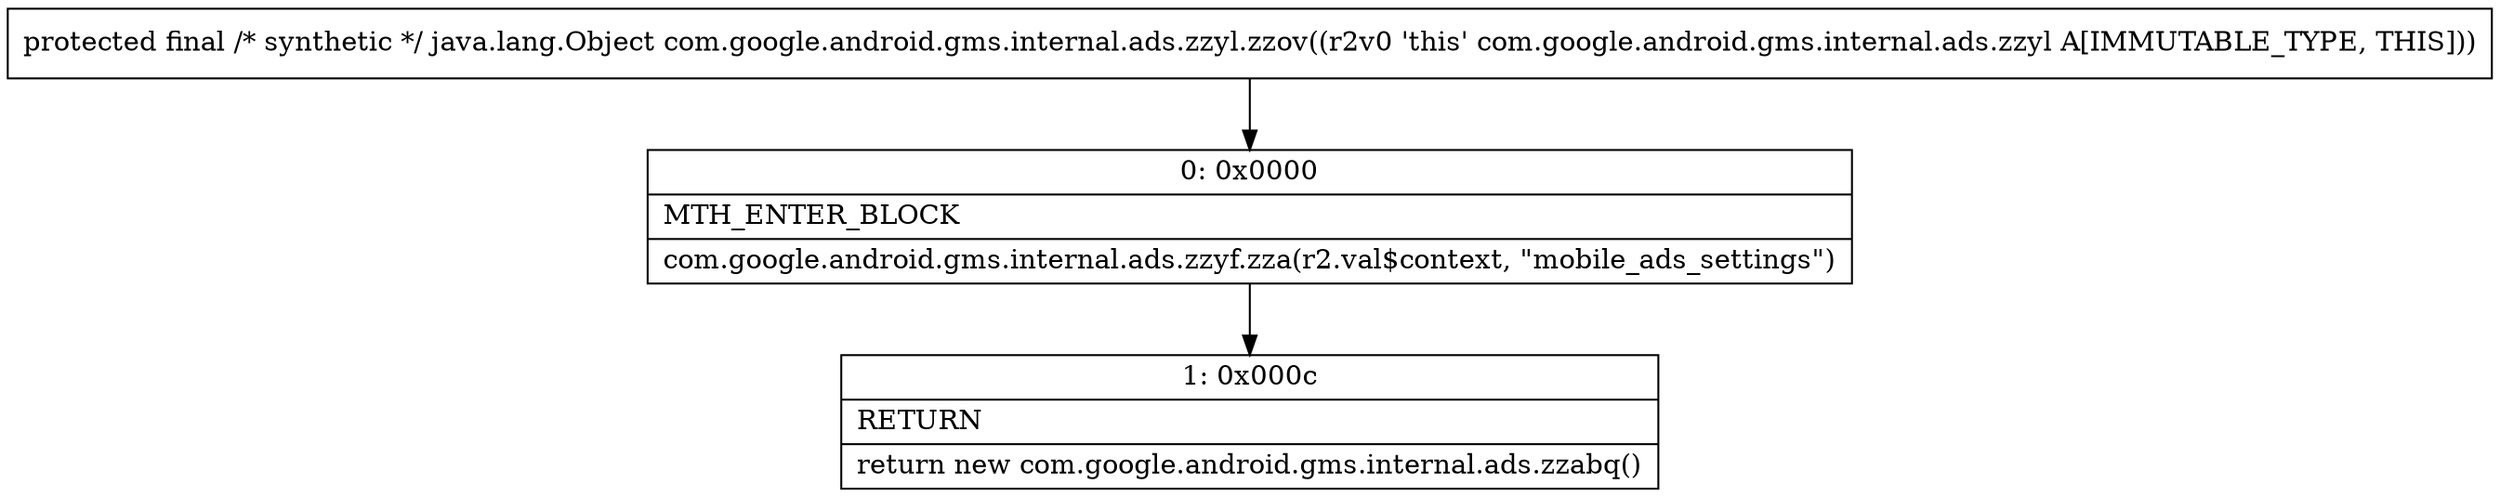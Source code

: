 digraph "CFG forcom.google.android.gms.internal.ads.zzyl.zzov()Ljava\/lang\/Object;" {
Node_0 [shape=record,label="{0\:\ 0x0000|MTH_ENTER_BLOCK\l|com.google.android.gms.internal.ads.zzyf.zza(r2.val$context, \"mobile_ads_settings\")\l}"];
Node_1 [shape=record,label="{1\:\ 0x000c|RETURN\l|return new com.google.android.gms.internal.ads.zzabq()\l}"];
MethodNode[shape=record,label="{protected final \/* synthetic *\/ java.lang.Object com.google.android.gms.internal.ads.zzyl.zzov((r2v0 'this' com.google.android.gms.internal.ads.zzyl A[IMMUTABLE_TYPE, THIS])) }"];
MethodNode -> Node_0;
Node_0 -> Node_1;
}

